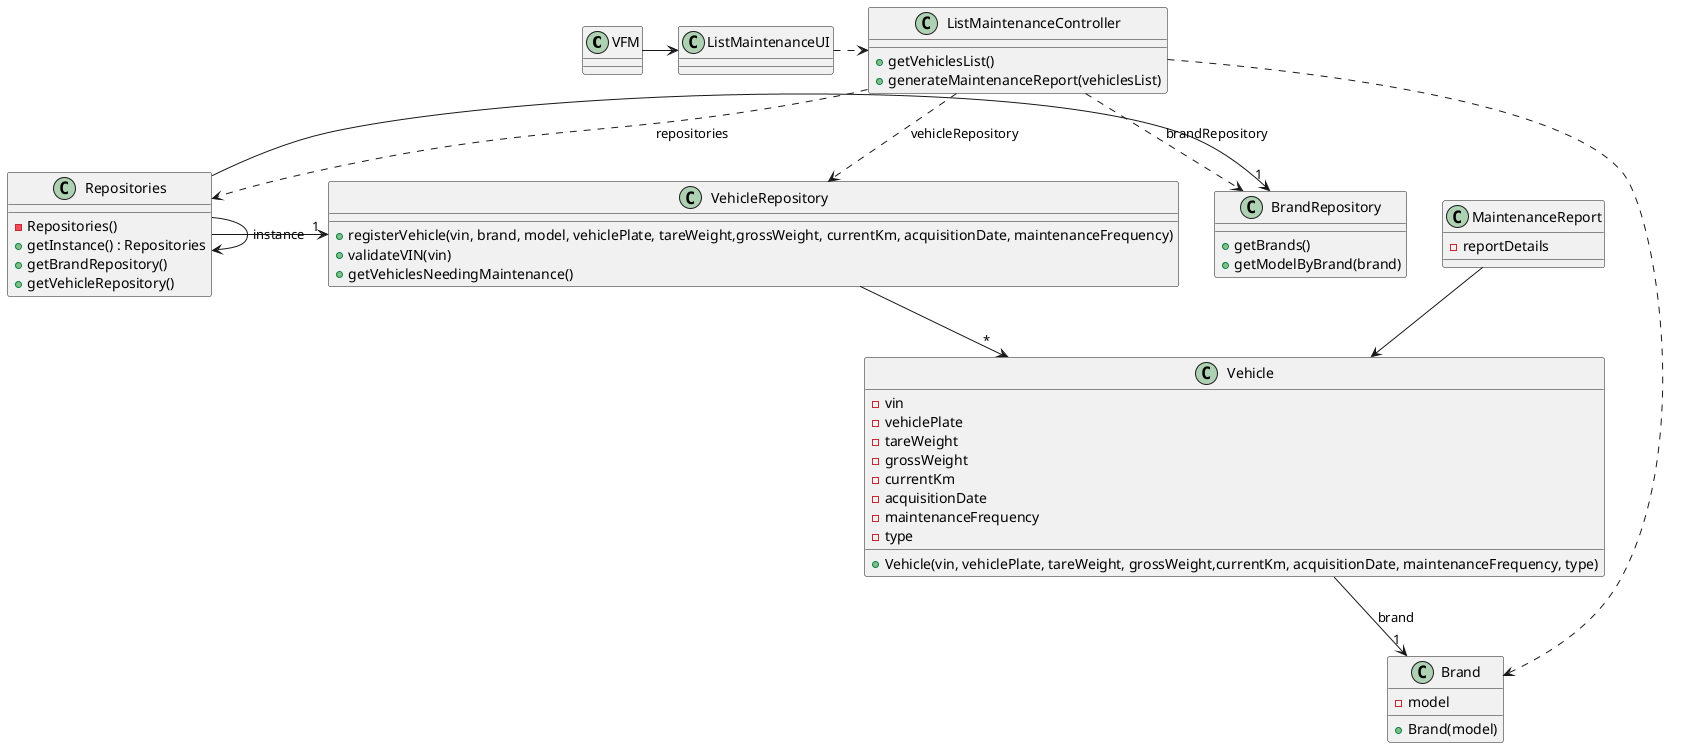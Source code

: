 @startuml
skinparam packageStyle rectangle
skinparam shadowing false
skinparam line type polyline

class VFM {
}

class Vehicle {
    - vin
    - vehiclePlate
    - tareWeight
    - grossWeight
    - currentKm
    - acquisitionDate
    - maintenanceFrequency
    - type

    + Vehicle(vin, vehiclePlate, tareWeight, grossWeight,currentKm, acquisitionDate, maintenanceFrequency, type)
}

class Brand {
    - model

    + Brand(model)
}

class VehicleRepository {
    + registerVehicle(vin, brand, model, vehiclePlate, tareWeight,grossWeight, currentKm, acquisitionDate, maintenanceFrequency)
    + validateVIN(vin)
    + getVehiclesNeedingMaintenance()
}

class BrandRepository {
    + getBrands()
    + getModelByBrand(brand)
}

class MaintenanceReport {
    - reportDetails
}

class Repositories {
    - Repositories()
    + getInstance() : Repositories
    + getBrandRepository()
    + getVehicleRepository()
}

class ListMaintenanceController {
    + getVehiclesList()
    + generateMaintenanceReport(vehiclesList)
}

class ListMaintenanceUI {
}



VFM -> ListMaintenanceUI

Repositories -> Repositories : instance

ListMaintenanceUI .> ListMaintenanceController

ListMaintenanceController .> Repositories : repositories

Repositories -> "1" VehicleRepository

ListMaintenanceController ..> VehicleRepository : vehicleRepository

VehicleRepository --> "*" Vehicle

Vehicle --> "1" Brand : brand

Repositories -> "1" BrandRepository

ListMaintenanceController ..> Brand
ListMaintenanceController ..> BrandRepository : brandRepository

MaintenanceReport --> Vehicle


@enduml